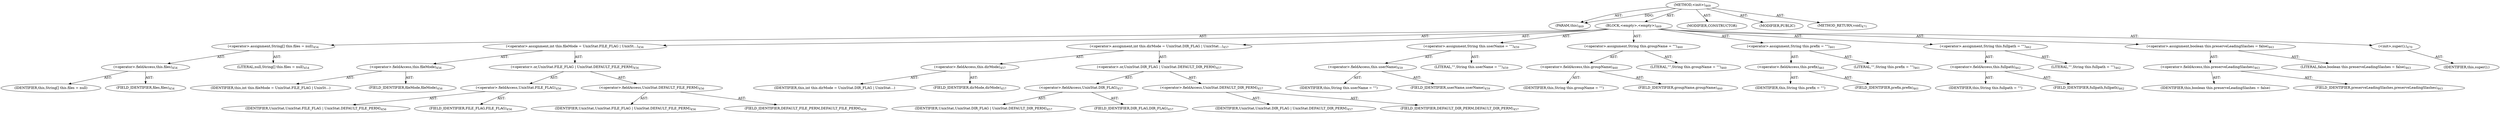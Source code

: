 digraph "&lt;init&gt;" {  
"111669149708" [label = <(METHOD,&lt;init&gt;)<SUB>469</SUB>> ]
"115964117011" [label = <(PARAM,this)<SUB>469</SUB>> ]
"25769803847" [label = <(BLOCK,&lt;empty&gt;,&lt;empty&gt;)<SUB>469</SUB>> ]
"30064771423" [label = <(&lt;operator&gt;.assignment,String[] this.files = null)<SUB>454</SUB>> ]
"30064771424" [label = <(&lt;operator&gt;.fieldAccess,this.files)<SUB>454</SUB>> ]
"68719477027" [label = <(IDENTIFIER,this,String[] this.files = null)> ]
"55834574916" [label = <(FIELD_IDENTIFIER,files,files)<SUB>454</SUB>> ]
"90194313284" [label = <(LITERAL,null,String[] this.files = null)<SUB>454</SUB>> ]
"30064771425" [label = <(&lt;operator&gt;.assignment,int this.fileMode = UnixStat.FILE_FLAG | UnixSt...)<SUB>456</SUB>> ]
"30064771426" [label = <(&lt;operator&gt;.fieldAccess,this.fileMode)<SUB>456</SUB>> ]
"68719477028" [label = <(IDENTIFIER,this,int this.fileMode = UnixStat.FILE_FLAG | UnixSt...)> ]
"55834574917" [label = <(FIELD_IDENTIFIER,fileMode,fileMode)<SUB>456</SUB>> ]
"30064771427" [label = <(&lt;operator&gt;.or,UnixStat.FILE_FLAG | UnixStat.DEFAULT_FILE_PERM)<SUB>456</SUB>> ]
"30064771428" [label = <(&lt;operator&gt;.fieldAccess,UnixStat.FILE_FLAG)<SUB>456</SUB>> ]
"68719477029" [label = <(IDENTIFIER,UnixStat,UnixStat.FILE_FLAG | UnixStat.DEFAULT_FILE_PERM)<SUB>456</SUB>> ]
"55834574918" [label = <(FIELD_IDENTIFIER,FILE_FLAG,FILE_FLAG)<SUB>456</SUB>> ]
"30064771429" [label = <(&lt;operator&gt;.fieldAccess,UnixStat.DEFAULT_FILE_PERM)<SUB>456</SUB>> ]
"68719477030" [label = <(IDENTIFIER,UnixStat,UnixStat.FILE_FLAG | UnixStat.DEFAULT_FILE_PERM)<SUB>456</SUB>> ]
"55834574919" [label = <(FIELD_IDENTIFIER,DEFAULT_FILE_PERM,DEFAULT_FILE_PERM)<SUB>456</SUB>> ]
"30064771430" [label = <(&lt;operator&gt;.assignment,int this.dirMode = UnixStat.DIR_FLAG | UnixStat...)<SUB>457</SUB>> ]
"30064771431" [label = <(&lt;operator&gt;.fieldAccess,this.dirMode)<SUB>457</SUB>> ]
"68719477031" [label = <(IDENTIFIER,this,int this.dirMode = UnixStat.DIR_FLAG | UnixStat...)> ]
"55834574920" [label = <(FIELD_IDENTIFIER,dirMode,dirMode)<SUB>457</SUB>> ]
"30064771432" [label = <(&lt;operator&gt;.or,UnixStat.DIR_FLAG | UnixStat.DEFAULT_DIR_PERM)<SUB>457</SUB>> ]
"30064771433" [label = <(&lt;operator&gt;.fieldAccess,UnixStat.DIR_FLAG)<SUB>457</SUB>> ]
"68719477032" [label = <(IDENTIFIER,UnixStat,UnixStat.DIR_FLAG | UnixStat.DEFAULT_DIR_PERM)<SUB>457</SUB>> ]
"55834574921" [label = <(FIELD_IDENTIFIER,DIR_FLAG,DIR_FLAG)<SUB>457</SUB>> ]
"30064771434" [label = <(&lt;operator&gt;.fieldAccess,UnixStat.DEFAULT_DIR_PERM)<SUB>457</SUB>> ]
"68719477033" [label = <(IDENTIFIER,UnixStat,UnixStat.DIR_FLAG | UnixStat.DEFAULT_DIR_PERM)<SUB>457</SUB>> ]
"55834574922" [label = <(FIELD_IDENTIFIER,DEFAULT_DIR_PERM,DEFAULT_DIR_PERM)<SUB>457</SUB>> ]
"30064771435" [label = <(&lt;operator&gt;.assignment,String this.userName = &quot;&quot;)<SUB>459</SUB>> ]
"30064771436" [label = <(&lt;operator&gt;.fieldAccess,this.userName)<SUB>459</SUB>> ]
"68719477034" [label = <(IDENTIFIER,this,String this.userName = &quot;&quot;)> ]
"55834574923" [label = <(FIELD_IDENTIFIER,userName,userName)<SUB>459</SUB>> ]
"90194313285" [label = <(LITERAL,&quot;&quot;,String this.userName = &quot;&quot;)<SUB>459</SUB>> ]
"30064771437" [label = <(&lt;operator&gt;.assignment,String this.groupName = &quot;&quot;)<SUB>460</SUB>> ]
"30064771438" [label = <(&lt;operator&gt;.fieldAccess,this.groupName)<SUB>460</SUB>> ]
"68719477035" [label = <(IDENTIFIER,this,String this.groupName = &quot;&quot;)> ]
"55834574924" [label = <(FIELD_IDENTIFIER,groupName,groupName)<SUB>460</SUB>> ]
"90194313286" [label = <(LITERAL,&quot;&quot;,String this.groupName = &quot;&quot;)<SUB>460</SUB>> ]
"30064771439" [label = <(&lt;operator&gt;.assignment,String this.prefix = &quot;&quot;)<SUB>461</SUB>> ]
"30064771440" [label = <(&lt;operator&gt;.fieldAccess,this.prefix)<SUB>461</SUB>> ]
"68719477036" [label = <(IDENTIFIER,this,String this.prefix = &quot;&quot;)> ]
"55834574925" [label = <(FIELD_IDENTIFIER,prefix,prefix)<SUB>461</SUB>> ]
"90194313287" [label = <(LITERAL,&quot;&quot;,String this.prefix = &quot;&quot;)<SUB>461</SUB>> ]
"30064771441" [label = <(&lt;operator&gt;.assignment,String this.fullpath = &quot;&quot;)<SUB>462</SUB>> ]
"30064771442" [label = <(&lt;operator&gt;.fieldAccess,this.fullpath)<SUB>462</SUB>> ]
"68719477037" [label = <(IDENTIFIER,this,String this.fullpath = &quot;&quot;)> ]
"55834574926" [label = <(FIELD_IDENTIFIER,fullpath,fullpath)<SUB>462</SUB>> ]
"90194313288" [label = <(LITERAL,&quot;&quot;,String this.fullpath = &quot;&quot;)<SUB>462</SUB>> ]
"30064771443" [label = <(&lt;operator&gt;.assignment,boolean this.preserveLeadingSlashes = false)<SUB>463</SUB>> ]
"30064771444" [label = <(&lt;operator&gt;.fieldAccess,this.preserveLeadingSlashes)<SUB>463</SUB>> ]
"68719477038" [label = <(IDENTIFIER,this,boolean this.preserveLeadingSlashes = false)> ]
"55834574927" [label = <(FIELD_IDENTIFIER,preserveLeadingSlashes,preserveLeadingSlashes)<SUB>463</SUB>> ]
"90194313289" [label = <(LITERAL,false,boolean this.preserveLeadingSlashes = false)<SUB>463</SUB>> ]
"30064771073" [label = <(&lt;init&gt;,super();)<SUB>470</SUB>> ]
"68719476774" [label = <(IDENTIFIER,this,super();)> ]
"133143986221" [label = <(MODIFIER,CONSTRUCTOR)> ]
"133143986222" [label = <(MODIFIER,PUBLIC)> ]
"128849018892" [label = <(METHOD_RETURN,void)<SUB>471</SUB>> ]
  "111669149708" -> "115964117011"  [ label = "AST: "] 
  "111669149708" -> "25769803847"  [ label = "AST: "] 
  "111669149708" -> "133143986221"  [ label = "AST: "] 
  "111669149708" -> "133143986222"  [ label = "AST: "] 
  "111669149708" -> "128849018892"  [ label = "AST: "] 
  "25769803847" -> "30064771423"  [ label = "AST: "] 
  "25769803847" -> "30064771425"  [ label = "AST: "] 
  "25769803847" -> "30064771430"  [ label = "AST: "] 
  "25769803847" -> "30064771435"  [ label = "AST: "] 
  "25769803847" -> "30064771437"  [ label = "AST: "] 
  "25769803847" -> "30064771439"  [ label = "AST: "] 
  "25769803847" -> "30064771441"  [ label = "AST: "] 
  "25769803847" -> "30064771443"  [ label = "AST: "] 
  "25769803847" -> "30064771073"  [ label = "AST: "] 
  "30064771423" -> "30064771424"  [ label = "AST: "] 
  "30064771423" -> "90194313284"  [ label = "AST: "] 
  "30064771424" -> "68719477027"  [ label = "AST: "] 
  "30064771424" -> "55834574916"  [ label = "AST: "] 
  "30064771425" -> "30064771426"  [ label = "AST: "] 
  "30064771425" -> "30064771427"  [ label = "AST: "] 
  "30064771426" -> "68719477028"  [ label = "AST: "] 
  "30064771426" -> "55834574917"  [ label = "AST: "] 
  "30064771427" -> "30064771428"  [ label = "AST: "] 
  "30064771427" -> "30064771429"  [ label = "AST: "] 
  "30064771428" -> "68719477029"  [ label = "AST: "] 
  "30064771428" -> "55834574918"  [ label = "AST: "] 
  "30064771429" -> "68719477030"  [ label = "AST: "] 
  "30064771429" -> "55834574919"  [ label = "AST: "] 
  "30064771430" -> "30064771431"  [ label = "AST: "] 
  "30064771430" -> "30064771432"  [ label = "AST: "] 
  "30064771431" -> "68719477031"  [ label = "AST: "] 
  "30064771431" -> "55834574920"  [ label = "AST: "] 
  "30064771432" -> "30064771433"  [ label = "AST: "] 
  "30064771432" -> "30064771434"  [ label = "AST: "] 
  "30064771433" -> "68719477032"  [ label = "AST: "] 
  "30064771433" -> "55834574921"  [ label = "AST: "] 
  "30064771434" -> "68719477033"  [ label = "AST: "] 
  "30064771434" -> "55834574922"  [ label = "AST: "] 
  "30064771435" -> "30064771436"  [ label = "AST: "] 
  "30064771435" -> "90194313285"  [ label = "AST: "] 
  "30064771436" -> "68719477034"  [ label = "AST: "] 
  "30064771436" -> "55834574923"  [ label = "AST: "] 
  "30064771437" -> "30064771438"  [ label = "AST: "] 
  "30064771437" -> "90194313286"  [ label = "AST: "] 
  "30064771438" -> "68719477035"  [ label = "AST: "] 
  "30064771438" -> "55834574924"  [ label = "AST: "] 
  "30064771439" -> "30064771440"  [ label = "AST: "] 
  "30064771439" -> "90194313287"  [ label = "AST: "] 
  "30064771440" -> "68719477036"  [ label = "AST: "] 
  "30064771440" -> "55834574925"  [ label = "AST: "] 
  "30064771441" -> "30064771442"  [ label = "AST: "] 
  "30064771441" -> "90194313288"  [ label = "AST: "] 
  "30064771442" -> "68719477037"  [ label = "AST: "] 
  "30064771442" -> "55834574926"  [ label = "AST: "] 
  "30064771443" -> "30064771444"  [ label = "AST: "] 
  "30064771443" -> "90194313289"  [ label = "AST: "] 
  "30064771444" -> "68719477038"  [ label = "AST: "] 
  "30064771444" -> "55834574927"  [ label = "AST: "] 
  "30064771073" -> "68719476774"  [ label = "AST: "] 
  "111669149708" -> "115964117011"  [ label = "DDG: "] 
}
